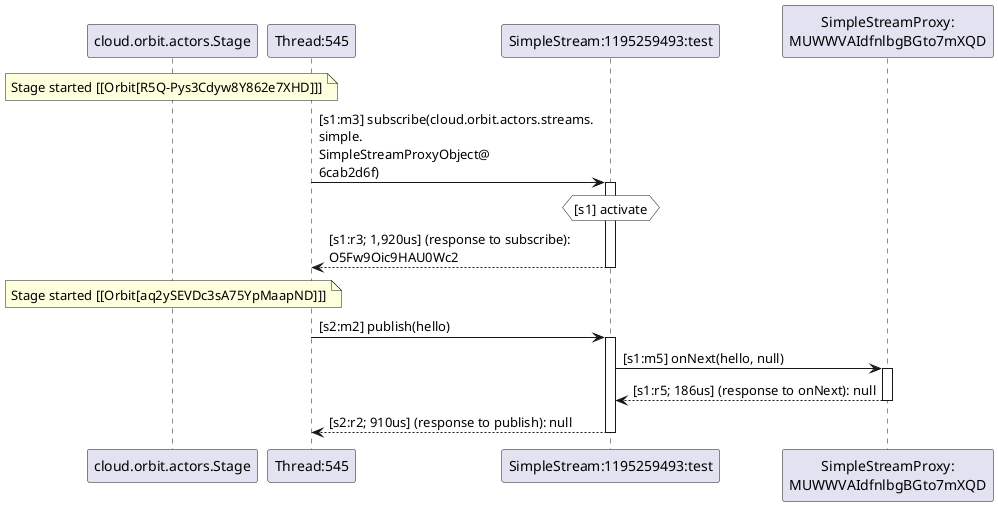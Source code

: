@startuml
note over "cloud.orbit.actors.Stage": Stage started [[Orbit[R5Q-Pys3Cdyw8Y862e7XHD]]]
"Thread:545" -> "SimpleStream:1195259493:test" : [s1:m3] subscribe(cloud.orbit.actors.streams.\nsimple.\nSimpleStreamProxyObject@\n6cab2d6f)
activate "SimpleStream:1195259493:test"
hnote over "SimpleStream:1195259493:test" #white : [s1] activate
"SimpleStream:1195259493:test" --> "Thread:545" : [s1:r3; 1,920us] (response to subscribe): \nO5Fw9Oic9HAU0Wc2
deactivate "SimpleStream:1195259493:test"
note over "cloud.orbit.actors.Stage": Stage started [[Orbit[aq2ySEVDc3sA75YpMaapND]]]
"Thread:545" -> "SimpleStream:1195259493:test" : [s2:m2] publish(hello)
activate "SimpleStream:1195259493:test"
"SimpleStream:1195259493:test" -> "SimpleStreamProxy:\nMUWWVAIdfnlbgBGto7mXQD" : [s1:m5] onNext(hello, null)
activate "SimpleStreamProxy:\nMUWWVAIdfnlbgBGto7mXQD"
"SimpleStreamProxy:\nMUWWVAIdfnlbgBGto7mXQD" --> "SimpleStream:1195259493:test" : [s1:r5; 186us] (response to onNext): null
deactivate "SimpleStreamProxy:\nMUWWVAIdfnlbgBGto7mXQD"
"SimpleStream:1195259493:test" --> "Thread:545" : [s2:r2; 910us] (response to publish): null
deactivate "SimpleStream:1195259493:test"
@enduml
